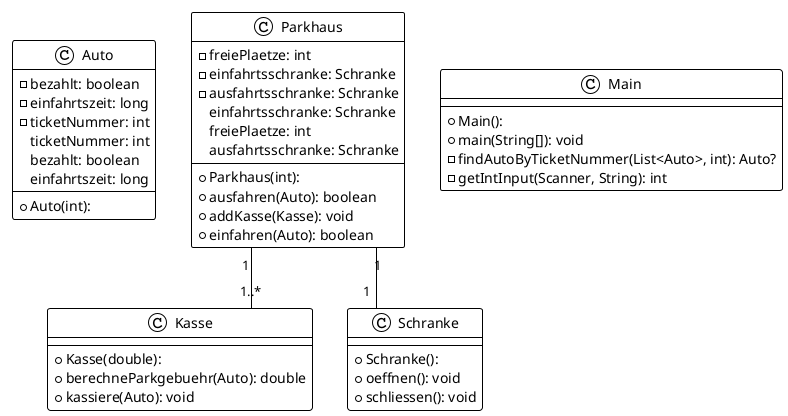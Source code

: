 @startuml

!theme plain
top to bottom direction
skinparam linetype ortho

class Auto {
  + Auto(int): 
  - bezahlt: boolean
  - einfahrtszeit: long
  - ticketNummer: int
   ticketNummer: int
   bezahlt: boolean
   einfahrtszeit: long
}
class Kasse {
  + Kasse(double): 
  + berechneParkgebuehr(Auto): double
  + kassiere(Auto): void
}
class Main {
  + Main(): 
  + main(String[]): void
  - findAutoByTicketNummer(List<Auto>, int): Auto?
  - getIntInput(Scanner, String): int
}
class Parkhaus {
  + Parkhaus(int): 
  - freiePlaetze: int
  - einfahrtsschranke: Schranke
  - ausfahrtsschranke: Schranke
  + ausfahren(Auto): boolean
  + addKasse(Kasse): void
  + einfahren(Auto): boolean
   einfahrtsschranke: Schranke
   freiePlaetze: int
   ausfahrtsschranke: Schranke
}
class Schranke {
  + Schranke(): 
  + oeffnen(): void
  + schliessen(): void
}

Parkhaus "1" -- "1..*" Kasse
Parkhaus "1" -- "1" Schranke
@enduml
